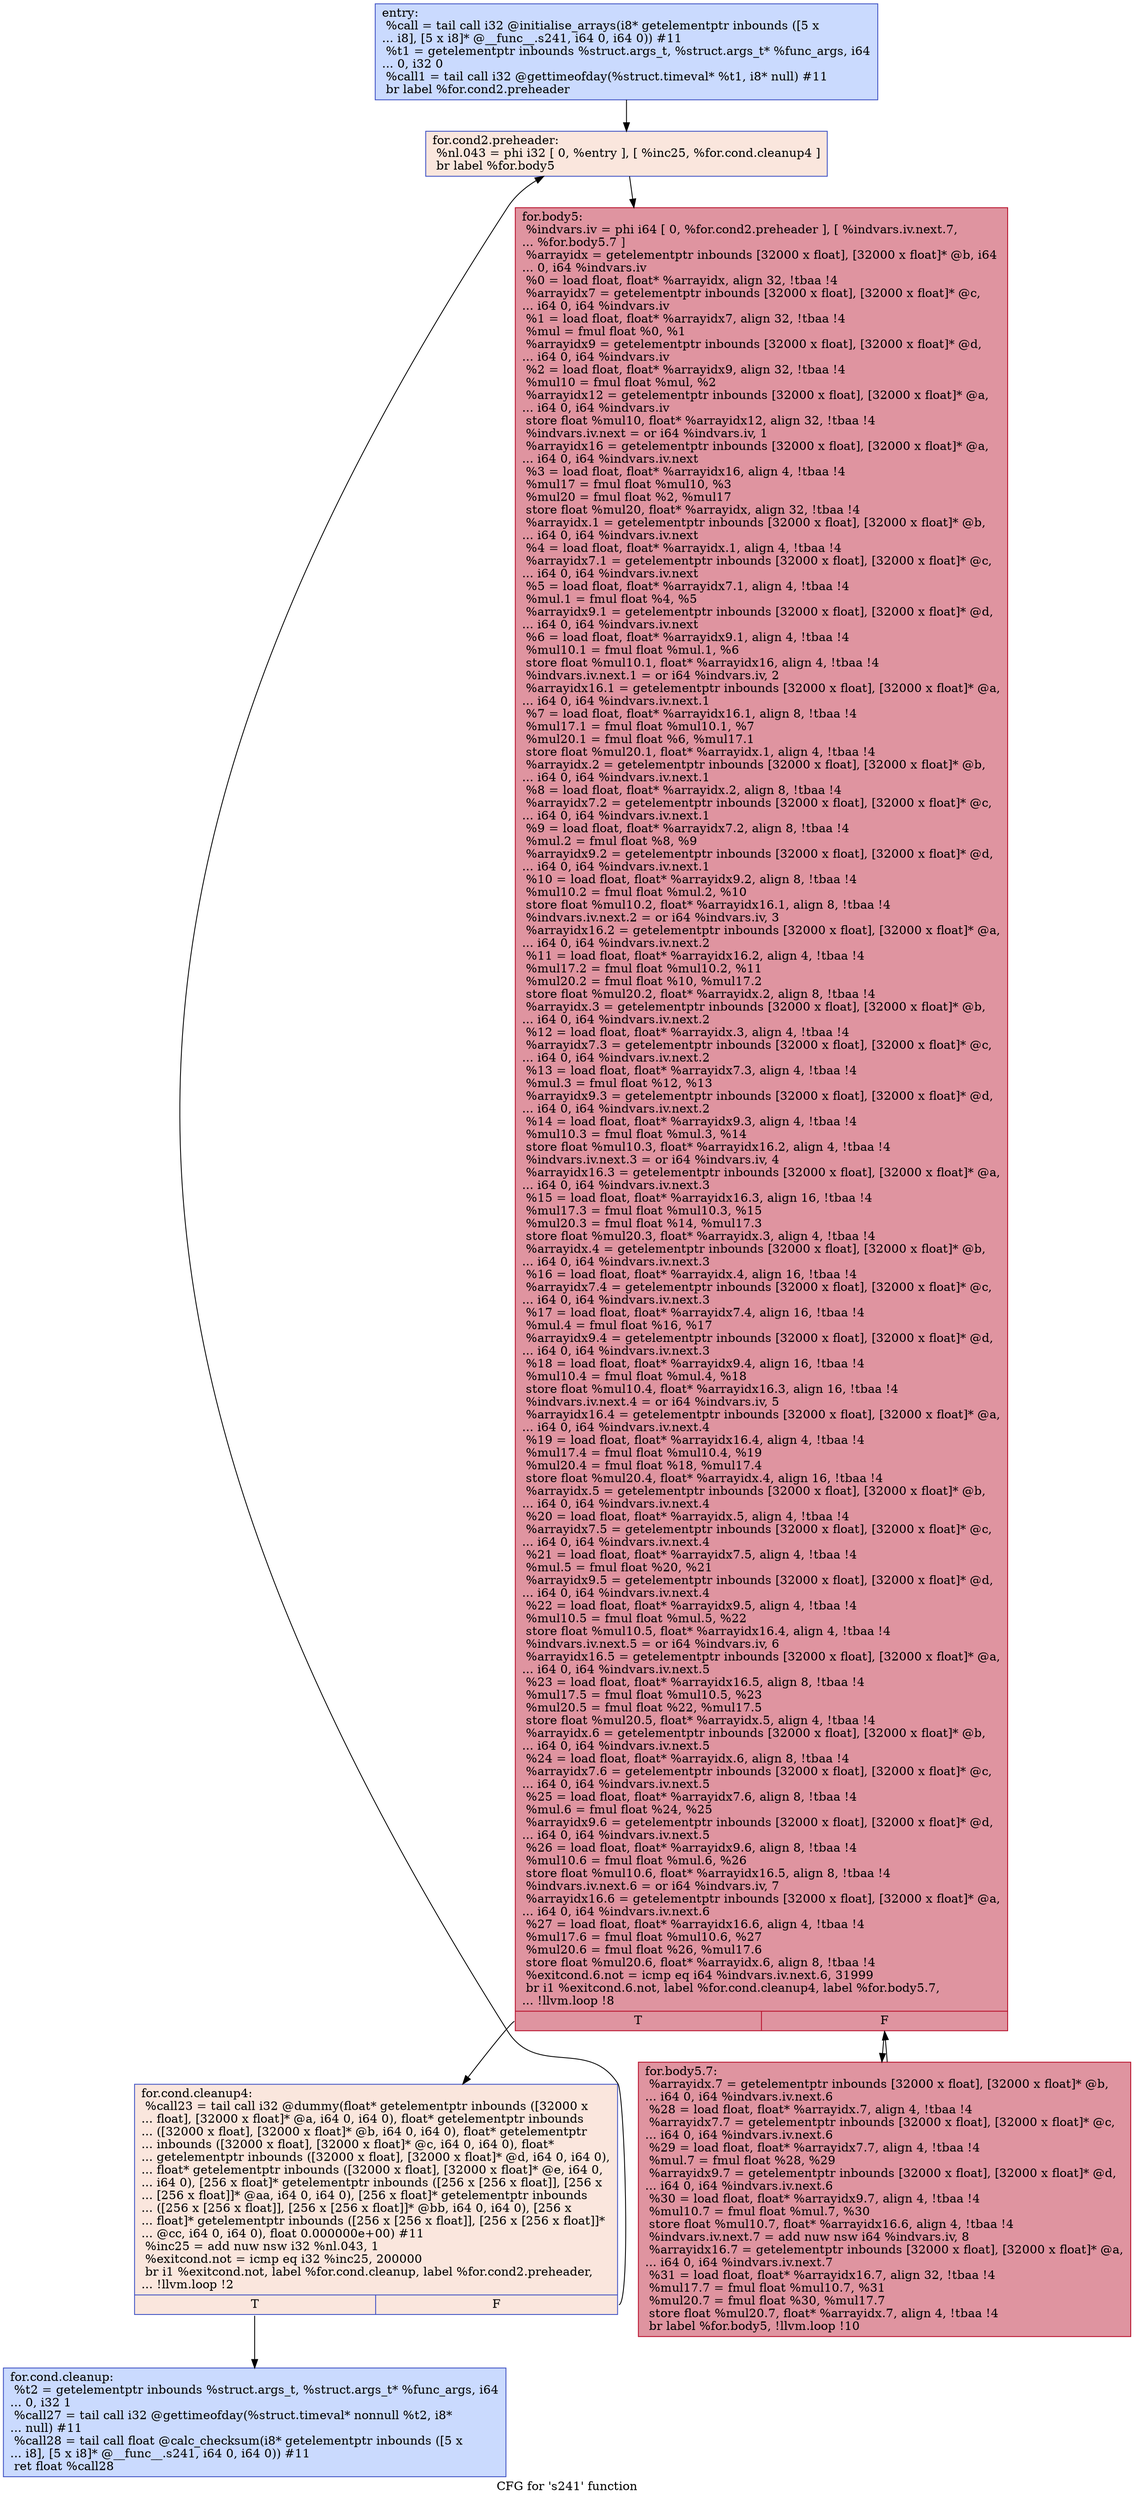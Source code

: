 digraph "CFG for 's241' function" {
	label="CFG for 's241' function";

	Node0x564c93a1a210 [shape=record,color="#3d50c3ff", style=filled, fillcolor="#88abfd70",label="{entry:\l  %call = tail call i32 @initialise_arrays(i8* getelementptr inbounds ([5 x\l... i8], [5 x i8]* @__func__.s241, i64 0, i64 0)) #11\l  %t1 = getelementptr inbounds %struct.args_t, %struct.args_t* %func_args, i64\l... 0, i32 0\l  %call1 = tail call i32 @gettimeofday(%struct.timeval* %t1, i8* null) #11\l  br label %for.cond2.preheader\l}"];
	Node0x564c93a1a210 -> Node0x564c93a1e010;
	Node0x564c93a1e010 [shape=record,color="#3d50c3ff", style=filled, fillcolor="#f3c7b170",label="{for.cond2.preheader:                              \l  %nl.043 = phi i32 [ 0, %entry ], [ %inc25, %for.cond.cleanup4 ]\l  br label %for.body5\l}"];
	Node0x564c93a1e010 -> Node0x564c93a1e240;
	Node0x564c93a1e360 [shape=record,color="#3d50c3ff", style=filled, fillcolor="#88abfd70",label="{for.cond.cleanup:                                 \l  %t2 = getelementptr inbounds %struct.args_t, %struct.args_t* %func_args, i64\l... 0, i32 1\l  %call27 = tail call i32 @gettimeofday(%struct.timeval* nonnull %t2, i8*\l... null) #11\l  %call28 = tail call float @calc_checksum(i8* getelementptr inbounds ([5 x\l... i8], [5 x i8]* @__func__.s241, i64 0, i64 0)) #11\l  ret float %call28\l}"];
	Node0x564c93a1e130 [shape=record,color="#3d50c3ff", style=filled, fillcolor="#f3c7b170",label="{for.cond.cleanup4:                                \l  %call23 = tail call i32 @dummy(float* getelementptr inbounds ([32000 x\l... float], [32000 x float]* @a, i64 0, i64 0), float* getelementptr inbounds\l... ([32000 x float], [32000 x float]* @b, i64 0, i64 0), float* getelementptr\l... inbounds ([32000 x float], [32000 x float]* @c, i64 0, i64 0), float*\l... getelementptr inbounds ([32000 x float], [32000 x float]* @d, i64 0, i64 0),\l... float* getelementptr inbounds ([32000 x float], [32000 x float]* @e, i64 0,\l... i64 0), [256 x float]* getelementptr inbounds ([256 x [256 x float]], [256 x\l... [256 x float]]* @aa, i64 0, i64 0), [256 x float]* getelementptr inbounds\l... ([256 x [256 x float]], [256 x [256 x float]]* @bb, i64 0, i64 0), [256 x\l... float]* getelementptr inbounds ([256 x [256 x float]], [256 x [256 x float]]*\l... @cc, i64 0, i64 0), float 0.000000e+00) #11\l  %inc25 = add nuw nsw i32 %nl.043, 1\l  %exitcond.not = icmp eq i32 %inc25, 200000\l  br i1 %exitcond.not, label %for.cond.cleanup, label %for.cond2.preheader,\l... !llvm.loop !2\l|{<s0>T|<s1>F}}"];
	Node0x564c93a1e130:s0 -> Node0x564c93a1e360;
	Node0x564c93a1e130:s1 -> Node0x564c93a1e010;
	Node0x564c93a1e240 [shape=record,color="#b70d28ff", style=filled, fillcolor="#b70d2870",label="{for.body5:                                        \l  %indvars.iv = phi i64 [ 0, %for.cond2.preheader ], [ %indvars.iv.next.7,\l... %for.body5.7 ]\l  %arrayidx = getelementptr inbounds [32000 x float], [32000 x float]* @b, i64\l... 0, i64 %indvars.iv\l  %0 = load float, float* %arrayidx, align 32, !tbaa !4\l  %arrayidx7 = getelementptr inbounds [32000 x float], [32000 x float]* @c,\l... i64 0, i64 %indvars.iv\l  %1 = load float, float* %arrayidx7, align 32, !tbaa !4\l  %mul = fmul float %0, %1\l  %arrayidx9 = getelementptr inbounds [32000 x float], [32000 x float]* @d,\l... i64 0, i64 %indvars.iv\l  %2 = load float, float* %arrayidx9, align 32, !tbaa !4\l  %mul10 = fmul float %mul, %2\l  %arrayidx12 = getelementptr inbounds [32000 x float], [32000 x float]* @a,\l... i64 0, i64 %indvars.iv\l  store float %mul10, float* %arrayidx12, align 32, !tbaa !4\l  %indvars.iv.next = or i64 %indvars.iv, 1\l  %arrayidx16 = getelementptr inbounds [32000 x float], [32000 x float]* @a,\l... i64 0, i64 %indvars.iv.next\l  %3 = load float, float* %arrayidx16, align 4, !tbaa !4\l  %mul17 = fmul float %mul10, %3\l  %mul20 = fmul float %2, %mul17\l  store float %mul20, float* %arrayidx, align 32, !tbaa !4\l  %arrayidx.1 = getelementptr inbounds [32000 x float], [32000 x float]* @b,\l... i64 0, i64 %indvars.iv.next\l  %4 = load float, float* %arrayidx.1, align 4, !tbaa !4\l  %arrayidx7.1 = getelementptr inbounds [32000 x float], [32000 x float]* @c,\l... i64 0, i64 %indvars.iv.next\l  %5 = load float, float* %arrayidx7.1, align 4, !tbaa !4\l  %mul.1 = fmul float %4, %5\l  %arrayidx9.1 = getelementptr inbounds [32000 x float], [32000 x float]* @d,\l... i64 0, i64 %indvars.iv.next\l  %6 = load float, float* %arrayidx9.1, align 4, !tbaa !4\l  %mul10.1 = fmul float %mul.1, %6\l  store float %mul10.1, float* %arrayidx16, align 4, !tbaa !4\l  %indvars.iv.next.1 = or i64 %indvars.iv, 2\l  %arrayidx16.1 = getelementptr inbounds [32000 x float], [32000 x float]* @a,\l... i64 0, i64 %indvars.iv.next.1\l  %7 = load float, float* %arrayidx16.1, align 8, !tbaa !4\l  %mul17.1 = fmul float %mul10.1, %7\l  %mul20.1 = fmul float %6, %mul17.1\l  store float %mul20.1, float* %arrayidx.1, align 4, !tbaa !4\l  %arrayidx.2 = getelementptr inbounds [32000 x float], [32000 x float]* @b,\l... i64 0, i64 %indvars.iv.next.1\l  %8 = load float, float* %arrayidx.2, align 8, !tbaa !4\l  %arrayidx7.2 = getelementptr inbounds [32000 x float], [32000 x float]* @c,\l... i64 0, i64 %indvars.iv.next.1\l  %9 = load float, float* %arrayidx7.2, align 8, !tbaa !4\l  %mul.2 = fmul float %8, %9\l  %arrayidx9.2 = getelementptr inbounds [32000 x float], [32000 x float]* @d,\l... i64 0, i64 %indvars.iv.next.1\l  %10 = load float, float* %arrayidx9.2, align 8, !tbaa !4\l  %mul10.2 = fmul float %mul.2, %10\l  store float %mul10.2, float* %arrayidx16.1, align 8, !tbaa !4\l  %indvars.iv.next.2 = or i64 %indvars.iv, 3\l  %arrayidx16.2 = getelementptr inbounds [32000 x float], [32000 x float]* @a,\l... i64 0, i64 %indvars.iv.next.2\l  %11 = load float, float* %arrayidx16.2, align 4, !tbaa !4\l  %mul17.2 = fmul float %mul10.2, %11\l  %mul20.2 = fmul float %10, %mul17.2\l  store float %mul20.2, float* %arrayidx.2, align 8, !tbaa !4\l  %arrayidx.3 = getelementptr inbounds [32000 x float], [32000 x float]* @b,\l... i64 0, i64 %indvars.iv.next.2\l  %12 = load float, float* %arrayidx.3, align 4, !tbaa !4\l  %arrayidx7.3 = getelementptr inbounds [32000 x float], [32000 x float]* @c,\l... i64 0, i64 %indvars.iv.next.2\l  %13 = load float, float* %arrayidx7.3, align 4, !tbaa !4\l  %mul.3 = fmul float %12, %13\l  %arrayidx9.3 = getelementptr inbounds [32000 x float], [32000 x float]* @d,\l... i64 0, i64 %indvars.iv.next.2\l  %14 = load float, float* %arrayidx9.3, align 4, !tbaa !4\l  %mul10.3 = fmul float %mul.3, %14\l  store float %mul10.3, float* %arrayidx16.2, align 4, !tbaa !4\l  %indvars.iv.next.3 = or i64 %indvars.iv, 4\l  %arrayidx16.3 = getelementptr inbounds [32000 x float], [32000 x float]* @a,\l... i64 0, i64 %indvars.iv.next.3\l  %15 = load float, float* %arrayidx16.3, align 16, !tbaa !4\l  %mul17.3 = fmul float %mul10.3, %15\l  %mul20.3 = fmul float %14, %mul17.3\l  store float %mul20.3, float* %arrayidx.3, align 4, !tbaa !4\l  %arrayidx.4 = getelementptr inbounds [32000 x float], [32000 x float]* @b,\l... i64 0, i64 %indvars.iv.next.3\l  %16 = load float, float* %arrayidx.4, align 16, !tbaa !4\l  %arrayidx7.4 = getelementptr inbounds [32000 x float], [32000 x float]* @c,\l... i64 0, i64 %indvars.iv.next.3\l  %17 = load float, float* %arrayidx7.4, align 16, !tbaa !4\l  %mul.4 = fmul float %16, %17\l  %arrayidx9.4 = getelementptr inbounds [32000 x float], [32000 x float]* @d,\l... i64 0, i64 %indvars.iv.next.3\l  %18 = load float, float* %arrayidx9.4, align 16, !tbaa !4\l  %mul10.4 = fmul float %mul.4, %18\l  store float %mul10.4, float* %arrayidx16.3, align 16, !tbaa !4\l  %indvars.iv.next.4 = or i64 %indvars.iv, 5\l  %arrayidx16.4 = getelementptr inbounds [32000 x float], [32000 x float]* @a,\l... i64 0, i64 %indvars.iv.next.4\l  %19 = load float, float* %arrayidx16.4, align 4, !tbaa !4\l  %mul17.4 = fmul float %mul10.4, %19\l  %mul20.4 = fmul float %18, %mul17.4\l  store float %mul20.4, float* %arrayidx.4, align 16, !tbaa !4\l  %arrayidx.5 = getelementptr inbounds [32000 x float], [32000 x float]* @b,\l... i64 0, i64 %indvars.iv.next.4\l  %20 = load float, float* %arrayidx.5, align 4, !tbaa !4\l  %arrayidx7.5 = getelementptr inbounds [32000 x float], [32000 x float]* @c,\l... i64 0, i64 %indvars.iv.next.4\l  %21 = load float, float* %arrayidx7.5, align 4, !tbaa !4\l  %mul.5 = fmul float %20, %21\l  %arrayidx9.5 = getelementptr inbounds [32000 x float], [32000 x float]* @d,\l... i64 0, i64 %indvars.iv.next.4\l  %22 = load float, float* %arrayidx9.5, align 4, !tbaa !4\l  %mul10.5 = fmul float %mul.5, %22\l  store float %mul10.5, float* %arrayidx16.4, align 4, !tbaa !4\l  %indvars.iv.next.5 = or i64 %indvars.iv, 6\l  %arrayidx16.5 = getelementptr inbounds [32000 x float], [32000 x float]* @a,\l... i64 0, i64 %indvars.iv.next.5\l  %23 = load float, float* %arrayidx16.5, align 8, !tbaa !4\l  %mul17.5 = fmul float %mul10.5, %23\l  %mul20.5 = fmul float %22, %mul17.5\l  store float %mul20.5, float* %arrayidx.5, align 4, !tbaa !4\l  %arrayidx.6 = getelementptr inbounds [32000 x float], [32000 x float]* @b,\l... i64 0, i64 %indvars.iv.next.5\l  %24 = load float, float* %arrayidx.6, align 8, !tbaa !4\l  %arrayidx7.6 = getelementptr inbounds [32000 x float], [32000 x float]* @c,\l... i64 0, i64 %indvars.iv.next.5\l  %25 = load float, float* %arrayidx7.6, align 8, !tbaa !4\l  %mul.6 = fmul float %24, %25\l  %arrayidx9.6 = getelementptr inbounds [32000 x float], [32000 x float]* @d,\l... i64 0, i64 %indvars.iv.next.5\l  %26 = load float, float* %arrayidx9.6, align 8, !tbaa !4\l  %mul10.6 = fmul float %mul.6, %26\l  store float %mul10.6, float* %arrayidx16.5, align 8, !tbaa !4\l  %indvars.iv.next.6 = or i64 %indvars.iv, 7\l  %arrayidx16.6 = getelementptr inbounds [32000 x float], [32000 x float]* @a,\l... i64 0, i64 %indvars.iv.next.6\l  %27 = load float, float* %arrayidx16.6, align 4, !tbaa !4\l  %mul17.6 = fmul float %mul10.6, %27\l  %mul20.6 = fmul float %26, %mul17.6\l  store float %mul20.6, float* %arrayidx.6, align 8, !tbaa !4\l  %exitcond.6.not = icmp eq i64 %indvars.iv.next.6, 31999\l  br i1 %exitcond.6.not, label %for.cond.cleanup4, label %for.body5.7,\l... !llvm.loop !8\l|{<s0>T|<s1>F}}"];
	Node0x564c93a1e240:s0 -> Node0x564c93a1e130;
	Node0x564c93a1e240:s1 -> Node0x564c93a1eda0;
	Node0x564c93a1eda0 [shape=record,color="#b70d28ff", style=filled, fillcolor="#b70d2870",label="{for.body5.7:                                      \l  %arrayidx.7 = getelementptr inbounds [32000 x float], [32000 x float]* @b,\l... i64 0, i64 %indvars.iv.next.6\l  %28 = load float, float* %arrayidx.7, align 4, !tbaa !4\l  %arrayidx7.7 = getelementptr inbounds [32000 x float], [32000 x float]* @c,\l... i64 0, i64 %indvars.iv.next.6\l  %29 = load float, float* %arrayidx7.7, align 4, !tbaa !4\l  %mul.7 = fmul float %28, %29\l  %arrayidx9.7 = getelementptr inbounds [32000 x float], [32000 x float]* @d,\l... i64 0, i64 %indvars.iv.next.6\l  %30 = load float, float* %arrayidx9.7, align 4, !tbaa !4\l  %mul10.7 = fmul float %mul.7, %30\l  store float %mul10.7, float* %arrayidx16.6, align 4, !tbaa !4\l  %indvars.iv.next.7 = add nuw nsw i64 %indvars.iv, 8\l  %arrayidx16.7 = getelementptr inbounds [32000 x float], [32000 x float]* @a,\l... i64 0, i64 %indvars.iv.next.7\l  %31 = load float, float* %arrayidx16.7, align 32, !tbaa !4\l  %mul17.7 = fmul float %mul10.7, %31\l  %mul20.7 = fmul float %30, %mul17.7\l  store float %mul20.7, float* %arrayidx.7, align 4, !tbaa !4\l  br label %for.body5, !llvm.loop !10\l}"];
	Node0x564c93a1eda0 -> Node0x564c93a1e240;
}
